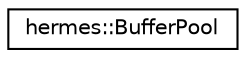 digraph "Graphical Class Hierarchy"
{
 // LATEX_PDF_SIZE
  edge [fontname="Helvetica",fontsize="10",labelfontname="Helvetica",labelfontsize="10"];
  node [fontname="Helvetica",fontsize="10",shape=record];
  rankdir="LR";
  Node0 [label="hermes::BufferPool",height=0.2,width=0.4,color="black", fillcolor="white", style="filled",URL="$structhermes_1_1_buffer_pool.html",tooltip=" "];
}
